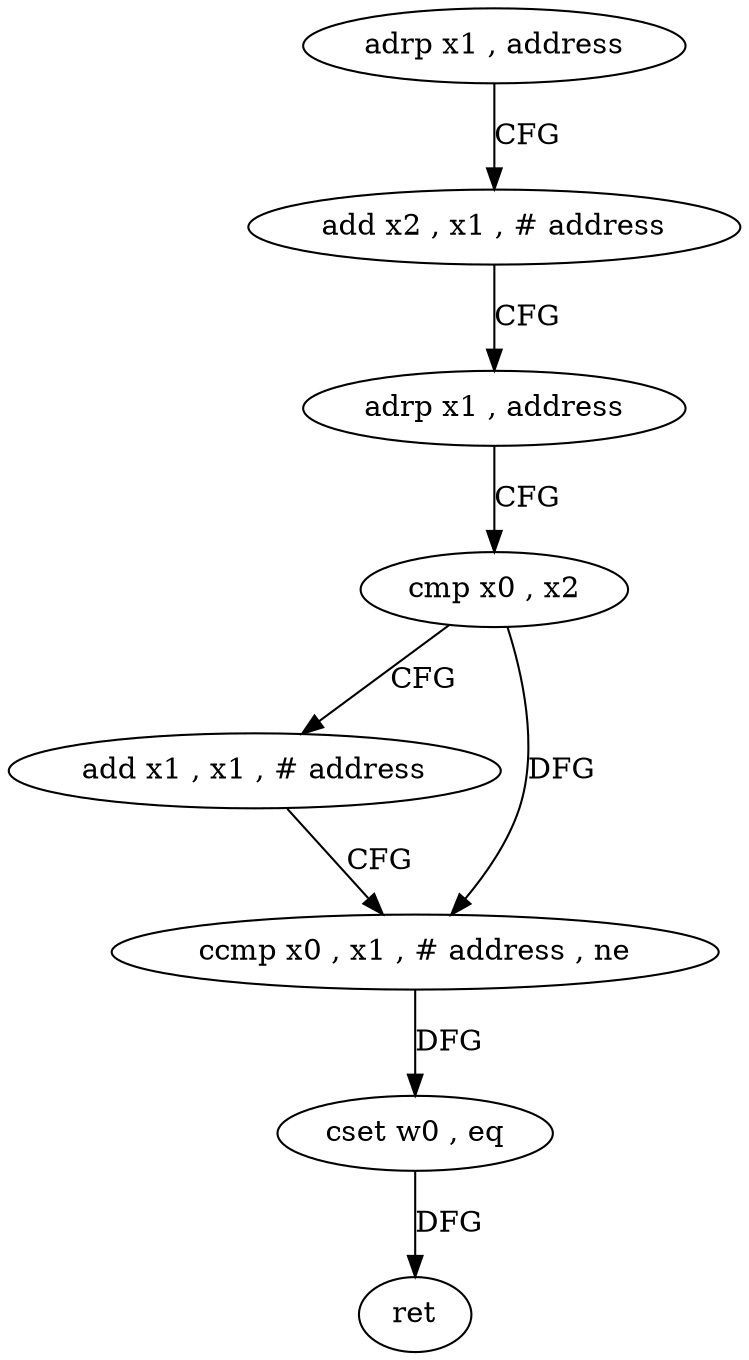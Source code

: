 digraph "func" {
"4236048" [label = "adrp x1 , address" ]
"4236052" [label = "add x2 , x1 , # address" ]
"4236056" [label = "adrp x1 , address" ]
"4236060" [label = "cmp x0 , x2" ]
"4236064" [label = "add x1 , x1 , # address" ]
"4236068" [label = "ccmp x0 , x1 , # address , ne" ]
"4236072" [label = "cset w0 , eq" ]
"4236076" [label = "ret" ]
"4236048" -> "4236052" [ label = "CFG" ]
"4236052" -> "4236056" [ label = "CFG" ]
"4236056" -> "4236060" [ label = "CFG" ]
"4236060" -> "4236064" [ label = "CFG" ]
"4236060" -> "4236068" [ label = "DFG" ]
"4236064" -> "4236068" [ label = "CFG" ]
"4236068" -> "4236072" [ label = "DFG" ]
"4236072" -> "4236076" [ label = "DFG" ]
}
